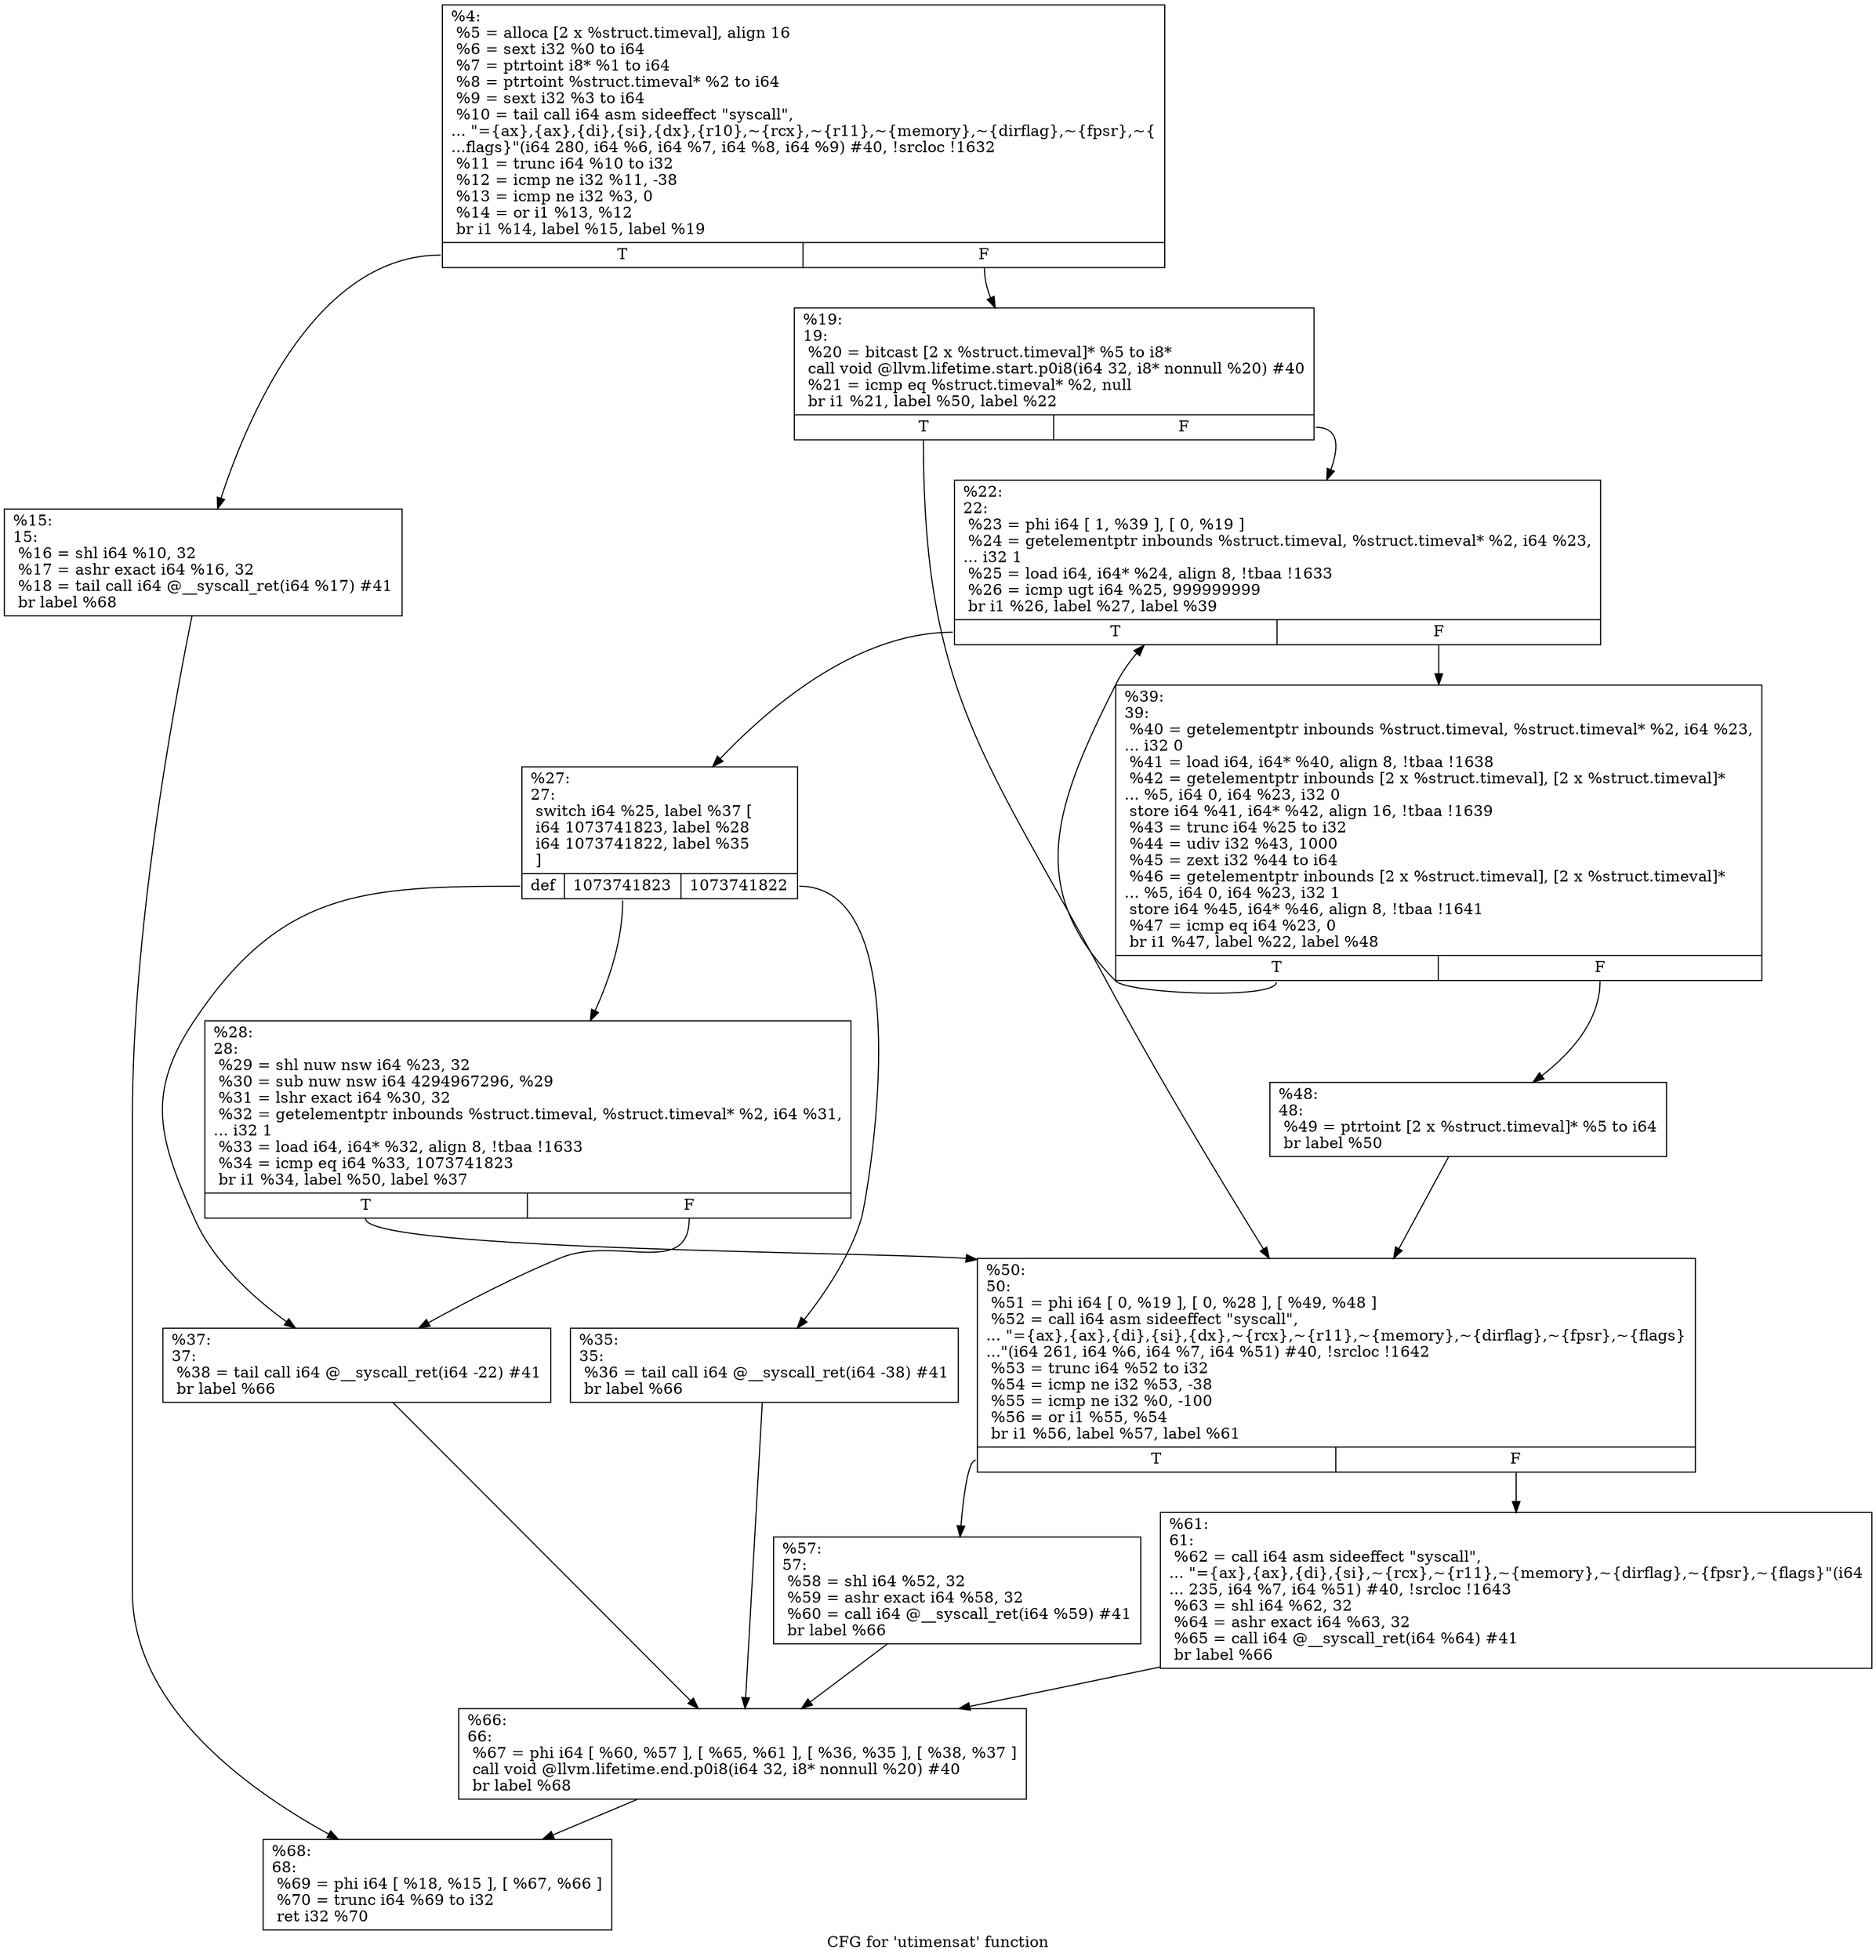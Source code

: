 digraph "CFG for 'utimensat' function" {
	label="CFG for 'utimensat' function";

	Node0x1a91140 [shape=record,label="{%4:\l  %5 = alloca [2 x %struct.timeval], align 16\l  %6 = sext i32 %0 to i64\l  %7 = ptrtoint i8* %1 to i64\l  %8 = ptrtoint %struct.timeval* %2 to i64\l  %9 = sext i32 %3 to i64\l  %10 = tail call i64 asm sideeffect \"syscall\",\l... \"=\{ax\},\{ax\},\{di\},\{si\},\{dx\},\{r10\},~\{rcx\},~\{r11\},~\{memory\},~\{dirflag\},~\{fpsr\},~\{\l...flags\}\"(i64 280, i64 %6, i64 %7, i64 %8, i64 %9) #40, !srcloc !1632\l  %11 = trunc i64 %10 to i32\l  %12 = icmp ne i32 %11, -38\l  %13 = icmp ne i32 %3, 0\l  %14 = or i1 %13, %12\l  br i1 %14, label %15, label %19\l|{<s0>T|<s1>F}}"];
	Node0x1a91140:s0 -> Node0x1a912c0;
	Node0x1a91140:s1 -> Node0x1a91310;
	Node0x1a912c0 [shape=record,label="{%15:\l15:                                               \l  %16 = shl i64 %10, 32\l  %17 = ashr exact i64 %16, 32\l  %18 = tail call i64 @__syscall_ret(i64 %17) #41\l  br label %68\l}"];
	Node0x1a912c0 -> Node0x1a916d0;
	Node0x1a91310 [shape=record,label="{%19:\l19:                                               \l  %20 = bitcast [2 x %struct.timeval]* %5 to i8*\l  call void @llvm.lifetime.start.p0i8(i64 32, i8* nonnull %20) #40\l  %21 = icmp eq %struct.timeval* %2, null\l  br i1 %21, label %50, label %22\l|{<s0>T|<s1>F}}"];
	Node0x1a91310:s0 -> Node0x1a91590;
	Node0x1a91310:s1 -> Node0x1a91360;
	Node0x1a91360 [shape=record,label="{%22:\l22:                                               \l  %23 = phi i64 [ 1, %39 ], [ 0, %19 ]\l  %24 = getelementptr inbounds %struct.timeval, %struct.timeval* %2, i64 %23,\l... i32 1\l  %25 = load i64, i64* %24, align 8, !tbaa !1633\l  %26 = icmp ugt i64 %25, 999999999\l  br i1 %26, label %27, label %39\l|{<s0>T|<s1>F}}"];
	Node0x1a91360:s0 -> Node0x1a913b0;
	Node0x1a91360:s1 -> Node0x1a914f0;
	Node0x1a913b0 [shape=record,label="{%27:\l27:                                               \l  switch i64 %25, label %37 [\l    i64 1073741823, label %28\l    i64 1073741822, label %35\l  ]\l|{<s0>def|<s1>1073741823|<s2>1073741822}}"];
	Node0x1a913b0:s0 -> Node0x1a914a0;
	Node0x1a913b0:s1 -> Node0x1a91400;
	Node0x1a913b0:s2 -> Node0x1a91450;
	Node0x1a91400 [shape=record,label="{%28:\l28:                                               \l  %29 = shl nuw nsw i64 %23, 32\l  %30 = sub nuw nsw i64 4294967296, %29\l  %31 = lshr exact i64 %30, 32\l  %32 = getelementptr inbounds %struct.timeval, %struct.timeval* %2, i64 %31,\l... i32 1\l  %33 = load i64, i64* %32, align 8, !tbaa !1633\l  %34 = icmp eq i64 %33, 1073741823\l  br i1 %34, label %50, label %37\l|{<s0>T|<s1>F}}"];
	Node0x1a91400:s0 -> Node0x1a91590;
	Node0x1a91400:s1 -> Node0x1a914a0;
	Node0x1a91450 [shape=record,label="{%35:\l35:                                               \l  %36 = tail call i64 @__syscall_ret(i64 -38) #41\l  br label %66\l}"];
	Node0x1a91450 -> Node0x1a91680;
	Node0x1a914a0 [shape=record,label="{%37:\l37:                                               \l  %38 = tail call i64 @__syscall_ret(i64 -22) #41\l  br label %66\l}"];
	Node0x1a914a0 -> Node0x1a91680;
	Node0x1a914f0 [shape=record,label="{%39:\l39:                                               \l  %40 = getelementptr inbounds %struct.timeval, %struct.timeval* %2, i64 %23,\l... i32 0\l  %41 = load i64, i64* %40, align 8, !tbaa !1638\l  %42 = getelementptr inbounds [2 x %struct.timeval], [2 x %struct.timeval]*\l... %5, i64 0, i64 %23, i32 0\l  store i64 %41, i64* %42, align 16, !tbaa !1639\l  %43 = trunc i64 %25 to i32\l  %44 = udiv i32 %43, 1000\l  %45 = zext i32 %44 to i64\l  %46 = getelementptr inbounds [2 x %struct.timeval], [2 x %struct.timeval]*\l... %5, i64 0, i64 %23, i32 1\l  store i64 %45, i64* %46, align 8, !tbaa !1641\l  %47 = icmp eq i64 %23, 0\l  br i1 %47, label %22, label %48\l|{<s0>T|<s1>F}}"];
	Node0x1a914f0:s0 -> Node0x1a91360;
	Node0x1a914f0:s1 -> Node0x1a91540;
	Node0x1a91540 [shape=record,label="{%48:\l48:                                               \l  %49 = ptrtoint [2 x %struct.timeval]* %5 to i64\l  br label %50\l}"];
	Node0x1a91540 -> Node0x1a91590;
	Node0x1a91590 [shape=record,label="{%50:\l50:                                               \l  %51 = phi i64 [ 0, %19 ], [ 0, %28 ], [ %49, %48 ]\l  %52 = call i64 asm sideeffect \"syscall\",\l... \"=\{ax\},\{ax\},\{di\},\{si\},\{dx\},~\{rcx\},~\{r11\},~\{memory\},~\{dirflag\},~\{fpsr\},~\{flags\}\l...\"(i64 261, i64 %6, i64 %7, i64 %51) #40, !srcloc !1642\l  %53 = trunc i64 %52 to i32\l  %54 = icmp ne i32 %53, -38\l  %55 = icmp ne i32 %0, -100\l  %56 = or i1 %55, %54\l  br i1 %56, label %57, label %61\l|{<s0>T|<s1>F}}"];
	Node0x1a91590:s0 -> Node0x1a915e0;
	Node0x1a91590:s1 -> Node0x1a91630;
	Node0x1a915e0 [shape=record,label="{%57:\l57:                                               \l  %58 = shl i64 %52, 32\l  %59 = ashr exact i64 %58, 32\l  %60 = call i64 @__syscall_ret(i64 %59) #41\l  br label %66\l}"];
	Node0x1a915e0 -> Node0x1a91680;
	Node0x1a91630 [shape=record,label="{%61:\l61:                                               \l  %62 = call i64 asm sideeffect \"syscall\",\l... \"=\{ax\},\{ax\},\{di\},\{si\},~\{rcx\},~\{r11\},~\{memory\},~\{dirflag\},~\{fpsr\},~\{flags\}\"(i64\l... 235, i64 %7, i64 %51) #40, !srcloc !1643\l  %63 = shl i64 %62, 32\l  %64 = ashr exact i64 %63, 32\l  %65 = call i64 @__syscall_ret(i64 %64) #41\l  br label %66\l}"];
	Node0x1a91630 -> Node0x1a91680;
	Node0x1a91680 [shape=record,label="{%66:\l66:                                               \l  %67 = phi i64 [ %60, %57 ], [ %65, %61 ], [ %36, %35 ], [ %38, %37 ]\l  call void @llvm.lifetime.end.p0i8(i64 32, i8* nonnull %20) #40\l  br label %68\l}"];
	Node0x1a91680 -> Node0x1a916d0;
	Node0x1a916d0 [shape=record,label="{%68:\l68:                                               \l  %69 = phi i64 [ %18, %15 ], [ %67, %66 ]\l  %70 = trunc i64 %69 to i32\l  ret i32 %70\l}"];
}
